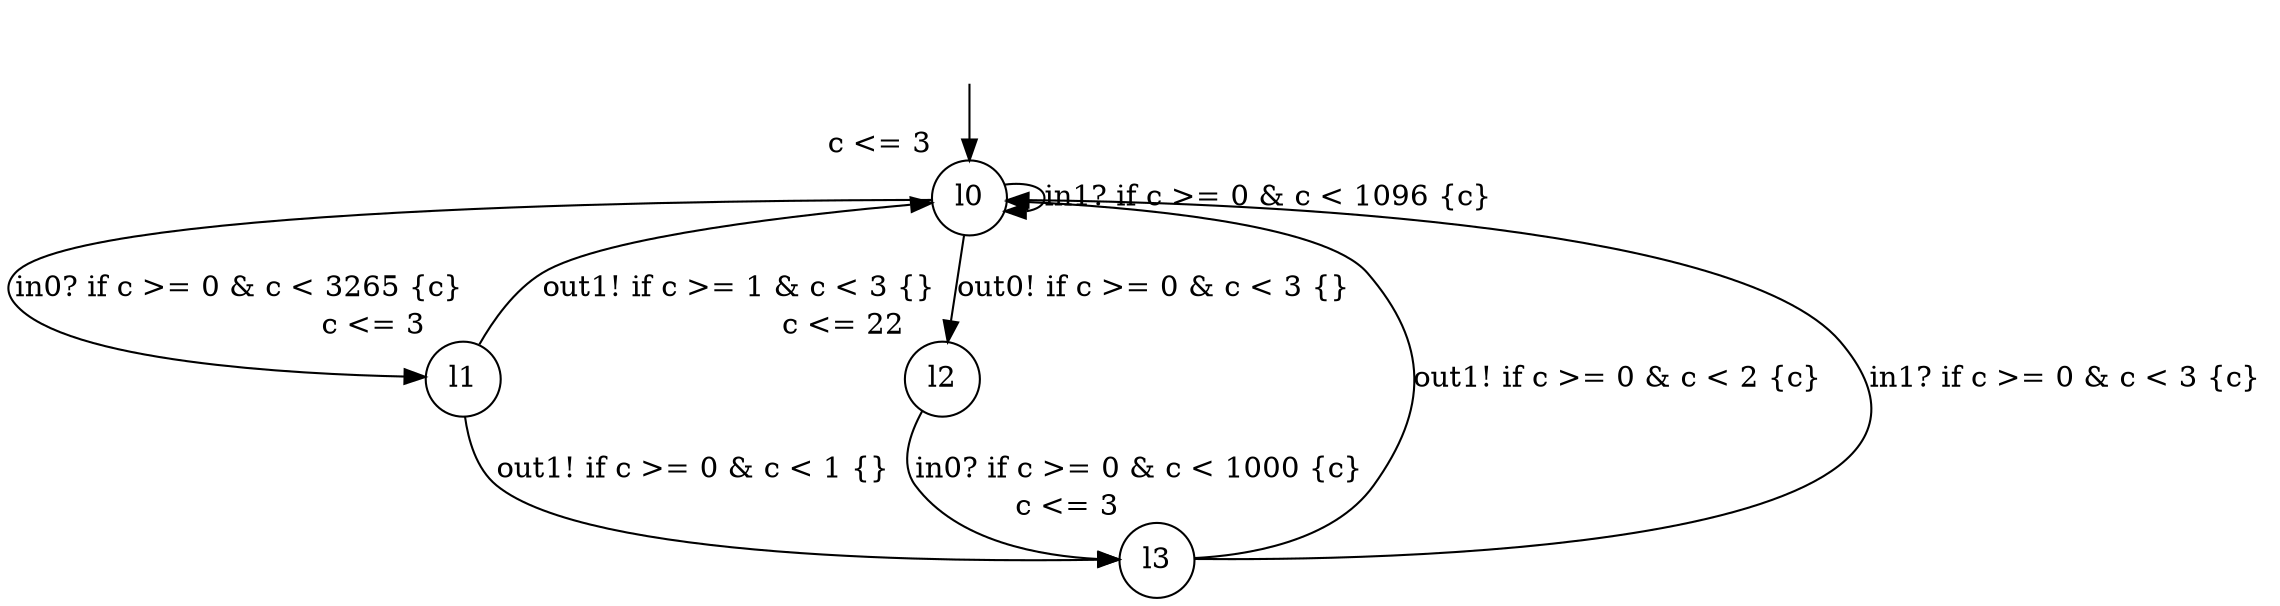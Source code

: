 digraph g {
__start0 [label="" shape="none"];
l0 [shape="circle" margin=0 label="l0", xlabel="c <= 3"];
l1 [shape="circle" margin=0 label="l1", xlabel="c <= 3"];
l2 [shape="circle" margin=0 label="l2", xlabel="c <= 22"];
l3 [shape="circle" margin=0 label="l3", xlabel="c <= 3"];
l0 -> l1 [label="in0? if c >= 0 & c < 3265 {c} "];
l0 -> l0 [label="in1? if c >= 0 & c < 1096 {c} "];
l0 -> l2 [label="out0! if c >= 0 & c < 3 {} "];
l1 -> l0 [label="out1! if c >= 1 & c < 3 {} "];
l1 -> l3 [label="out1! if c >= 0 & c < 1 {} "];
l2 -> l3 [label="in0? if c >= 0 & c < 1000 {c} "];
l3 -> l0 [label="out1! if c >= 0 & c < 2 {c} "];
l3 -> l0 [label="in1? if c >= 0 & c < 3 {c} "];
__start0 -> l0;
}
